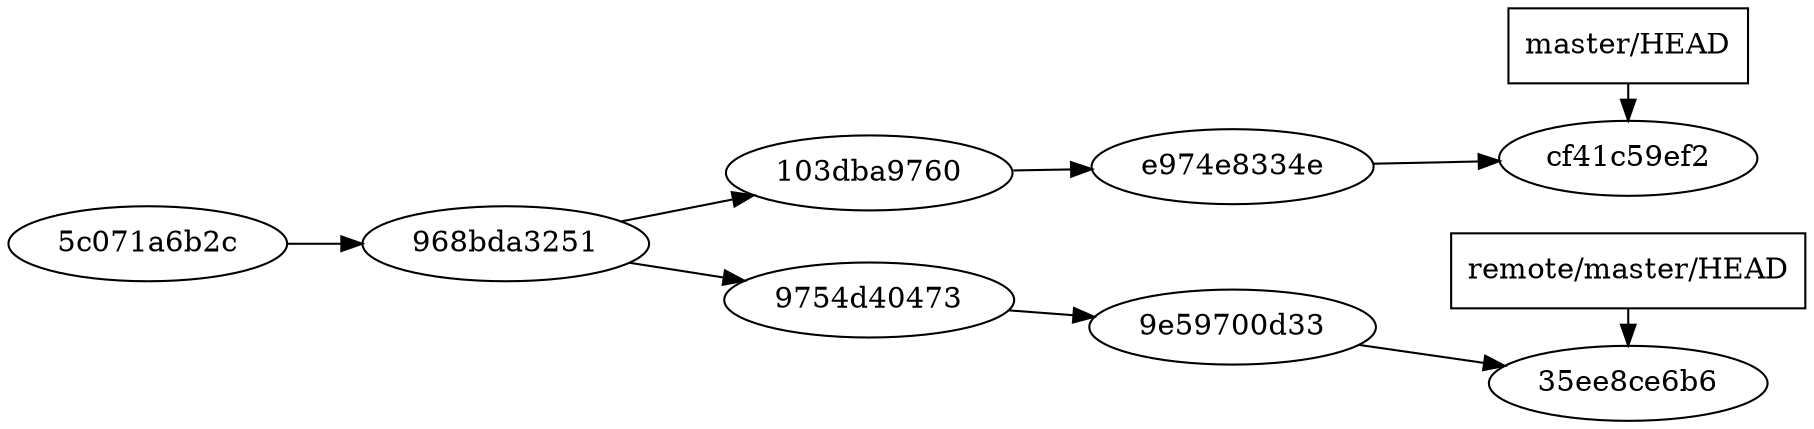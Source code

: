 digraph G
{
    rankdir=LR;
    "5c071a6b2c" -> "968bda3251"                                                 -> "103dba9760" -> "e974e8334e" -> "cf41c59ef2";
                    "968bda3251" -> "9754d40473" -> "9e59700d33"                                                                 -> "35ee8ce6b6"                ;
    subgraph c1
    {
        rankdir=LR;
        rank="same";
        "remote/master/HEAD" [shape=box];
        "remote/master/HEAD" -> "35ee8ce6b6";
        "master/HEAD" [shape=box];
        "master/HEAD" -> "cf41c59ef2";
    }
}
